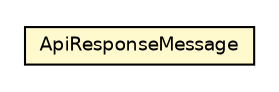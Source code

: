 #!/usr/local/bin/dot
#
# Class diagram 
# Generated by UMLGraph version 5.4 (http://www.umlgraph.org/)
#

digraph G {
	edge [fontname="Helvetica",fontsize=10,labelfontname="Helvetica",labelfontsize=10];
	node [fontname="Helvetica",fontsize=10,shape=plaintext];
	nodesep=0.25;
	ranksep=0.5;
	// de.tk.tkapp.rest.api.handler.ApiResponseMessage
	c143 [label=<<table title="de.tk.tkapp.rest.api.handler.ApiResponseMessage" border="0" cellborder="1" cellspacing="0" cellpadding="2" port="p" bgcolor="lemonChiffon" href="./ApiResponseMessage.html">
		<tr><td><table border="0" cellspacing="0" cellpadding="1">
<tr><td align="center" balign="center"> ApiResponseMessage </td></tr>
		</table></td></tr>
		</table>>, URL="./ApiResponseMessage.html", fontname="Helvetica", fontcolor="black", fontsize=9.0];
}

